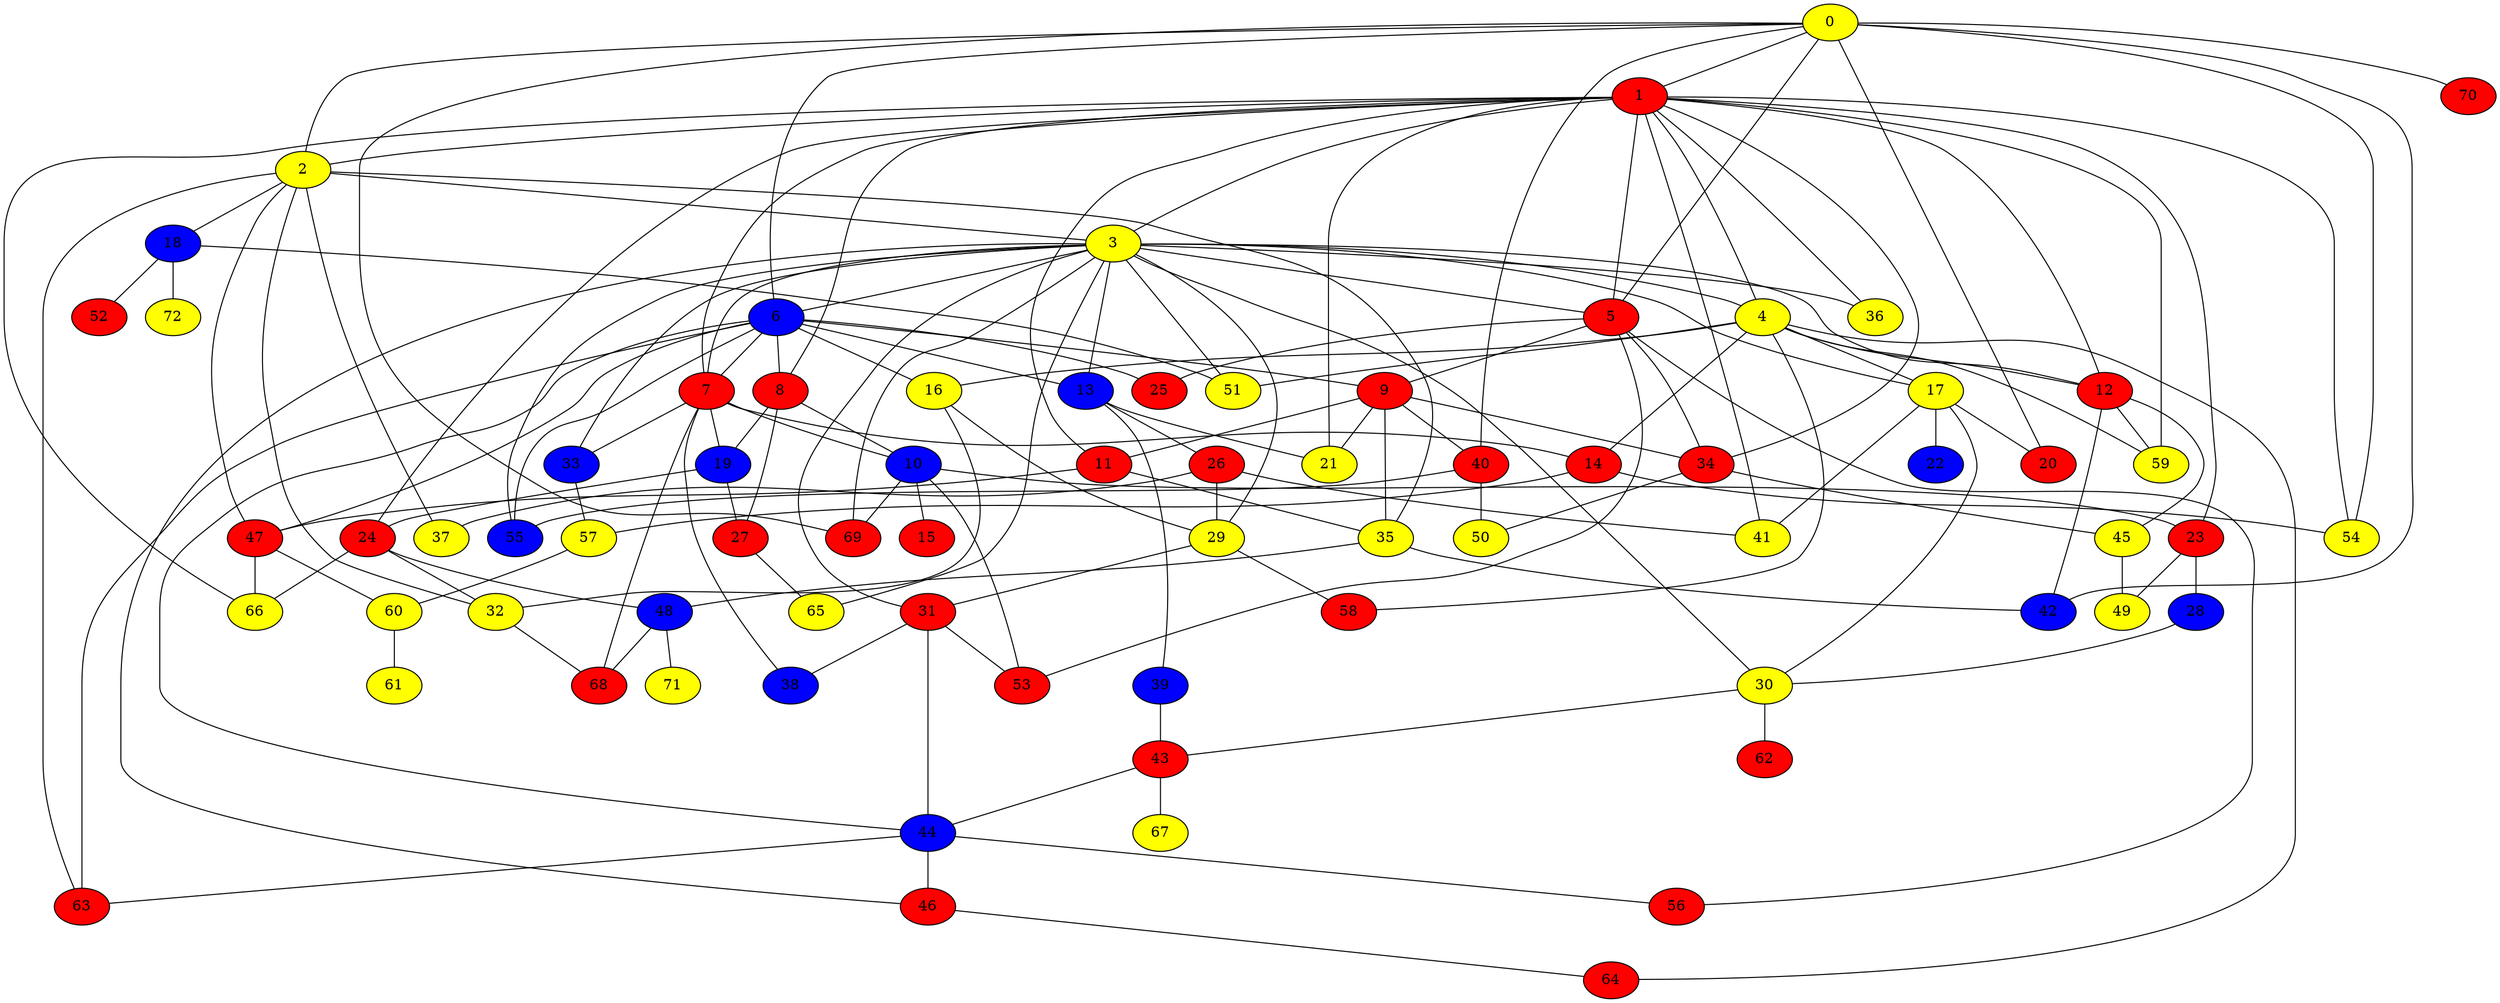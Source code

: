 graph {
0 [style = filled fillcolor = yellow];
1 [style = filled fillcolor = red];
2 [style = filled fillcolor = yellow];
3 [style = filled fillcolor = yellow];
4 [style = filled fillcolor = yellow];
5 [style = filled fillcolor = red];
6 [style = filled fillcolor = blue];
7 [style = filled fillcolor = red];
8 [style = filled fillcolor = red];
9 [style = filled fillcolor = red];
10 [style = filled fillcolor = blue];
11 [style = filled fillcolor = red];
12 [style = filled fillcolor = red];
13 [style = filled fillcolor = blue];
14 [style = filled fillcolor = red];
15 [style = filled fillcolor = red];
16 [style = filled fillcolor = yellow];
17 [style = filled fillcolor = yellow];
18 [style = filled fillcolor = blue];
19 [style = filled fillcolor = blue];
20 [style = filled fillcolor = red];
21 [style = filled fillcolor = yellow];
22 [style = filled fillcolor = blue];
23 [style = filled fillcolor = red];
24 [style = filled fillcolor = red];
25 [style = filled fillcolor = red];
26 [style = filled fillcolor = red];
27 [style = filled fillcolor = red];
28 [style = filled fillcolor = blue];
29 [style = filled fillcolor = yellow];
30 [style = filled fillcolor = yellow];
31 [style = filled fillcolor = red];
32 [style = filled fillcolor = yellow];
33 [style = filled fillcolor = blue];
34 [style = filled fillcolor = red];
35 [style = filled fillcolor = yellow];
36 [style = filled fillcolor = yellow];
37 [style = filled fillcolor = yellow];
38 [style = filled fillcolor = blue];
39 [style = filled fillcolor = blue];
40 [style = filled fillcolor = red];
41 [style = filled fillcolor = yellow];
42 [style = filled fillcolor = blue];
43 [style = filled fillcolor = red];
44 [style = filled fillcolor = blue];
45 [style = filled fillcolor = yellow];
46 [style = filled fillcolor = red];
47 [style = filled fillcolor = red];
48 [style = filled fillcolor = blue];
49 [style = filled fillcolor = yellow];
50 [style = filled fillcolor = yellow];
51 [style = filled fillcolor = yellow];
52 [style = filled fillcolor = red];
53 [style = filled fillcolor = red];
54 [style = filled fillcolor = yellow];
55 [style = filled fillcolor = blue];
56 [style = filled fillcolor = red];
57 [style = filled fillcolor = yellow];
58 [style = filled fillcolor = red];
59 [style = filled fillcolor = yellow];
60 [style = filled fillcolor = yellow];
61 [style = filled fillcolor = yellow];
62 [style = filled fillcolor = red];
63 [style = filled fillcolor = red];
64 [style = filled fillcolor = red];
65 [style = filled fillcolor = yellow];
66 [style = filled fillcolor = yellow];
67 [style = filled fillcolor = yellow];
68 [style = filled fillcolor = red];
69 [style = filled fillcolor = red];
70 [style = filled fillcolor = red];
71 [style = filled fillcolor = yellow];
72 [style = filled fillcolor = yellow];
0 -- 1;
0 -- 2;
0 -- 5;
0 -- 6;
0 -- 20;
0 -- 40;
0 -- 42;
0 -- 54;
0 -- 69;
0 -- 70;
1 -- 2;
1 -- 3;
1 -- 4;
1 -- 5;
1 -- 7;
1 -- 8;
1 -- 11;
1 -- 12;
1 -- 21;
1 -- 23;
1 -- 24;
1 -- 34;
1 -- 36;
1 -- 41;
1 -- 54;
1 -- 59;
1 -- 66;
2 -- 3;
2 -- 18;
2 -- 32;
2 -- 35;
2 -- 37;
2 -- 47;
2 -- 63;
3 -- 4;
3 -- 5;
3 -- 6;
3 -- 7;
3 -- 12;
3 -- 13;
3 -- 17;
3 -- 29;
3 -- 30;
3 -- 31;
3 -- 33;
3 -- 36;
3 -- 46;
3 -- 51;
3 -- 55;
3 -- 65;
3 -- 69;
4 -- 12;
4 -- 14;
4 -- 16;
4 -- 17;
4 -- 51;
4 -- 58;
4 -- 59;
4 -- 64;
5 -- 9;
5 -- 25;
5 -- 34;
5 -- 53;
5 -- 56;
6 -- 7;
6 -- 8;
6 -- 9;
6 -- 13;
6 -- 16;
6 -- 25;
6 -- 44;
6 -- 47;
6 -- 55;
6 -- 63;
7 -- 10;
7 -- 14;
7 -- 19;
7 -- 33;
7 -- 38;
7 -- 68;
8 -- 10;
8 -- 19;
8 -- 27;
9 -- 11;
9 -- 21;
9 -- 34;
9 -- 35;
9 -- 40;
10 -- 15;
10 -- 23;
10 -- 53;
10 -- 69;
11 -- 35;
11 -- 47;
12 -- 42;
12 -- 45;
12 -- 59;
13 -- 21;
13 -- 26;
13 -- 39;
14 -- 54;
14 -- 57;
16 -- 29;
16 -- 32;
17 -- 20;
17 -- 22;
17 -- 30;
17 -- 41;
18 -- 51;
18 -- 52;
18 -- 72;
19 -- 24;
19 -- 27;
23 -- 28;
23 -- 49;
24 -- 32;
24 -- 48;
24 -- 66;
26 -- 29;
26 -- 37;
26 -- 41;
27 -- 65;
28 -- 30;
29 -- 31;
29 -- 58;
30 -- 43;
30 -- 62;
31 -- 38;
31 -- 44;
31 -- 53;
32 -- 68;
33 -- 57;
34 -- 45;
34 -- 50;
35 -- 42;
35 -- 48;
39 -- 43;
40 -- 50;
40 -- 55;
43 -- 44;
43 -- 67;
44 -- 46;
44 -- 56;
44 -- 63;
45 -- 49;
46 -- 64;
47 -- 60;
47 -- 66;
48 -- 68;
48 -- 71;
57 -- 60;
60 -- 61;
}
